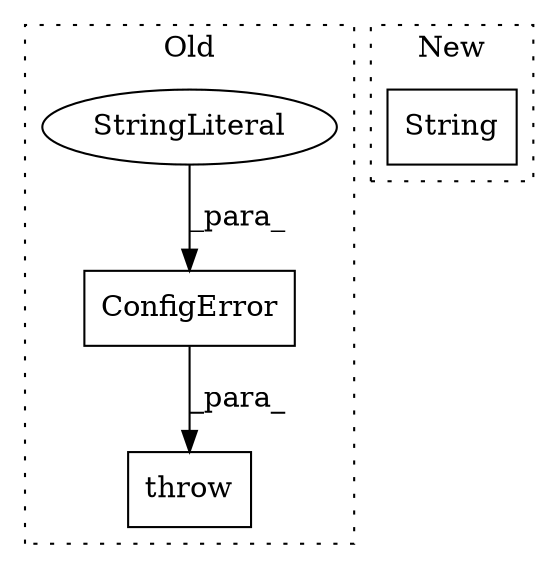 digraph G {
subgraph cluster0 {
1 [label="ConfigError" a="32" s="1935,1969" l="12,1" shape="box"];
3 [label="throw" a="53" s="1929" l="6" shape="box"];
4 [label="StringLiteral" a="45" s="1947" l="22" shape="ellipse"];
label = "Old";
style="dotted";
}
subgraph cluster1 {
2 [label="String" a="32" s="2231,2239" l="7,1" shape="box"];
label = "New";
style="dotted";
}
1 -> 3 [label="_para_"];
4 -> 1 [label="_para_"];
}